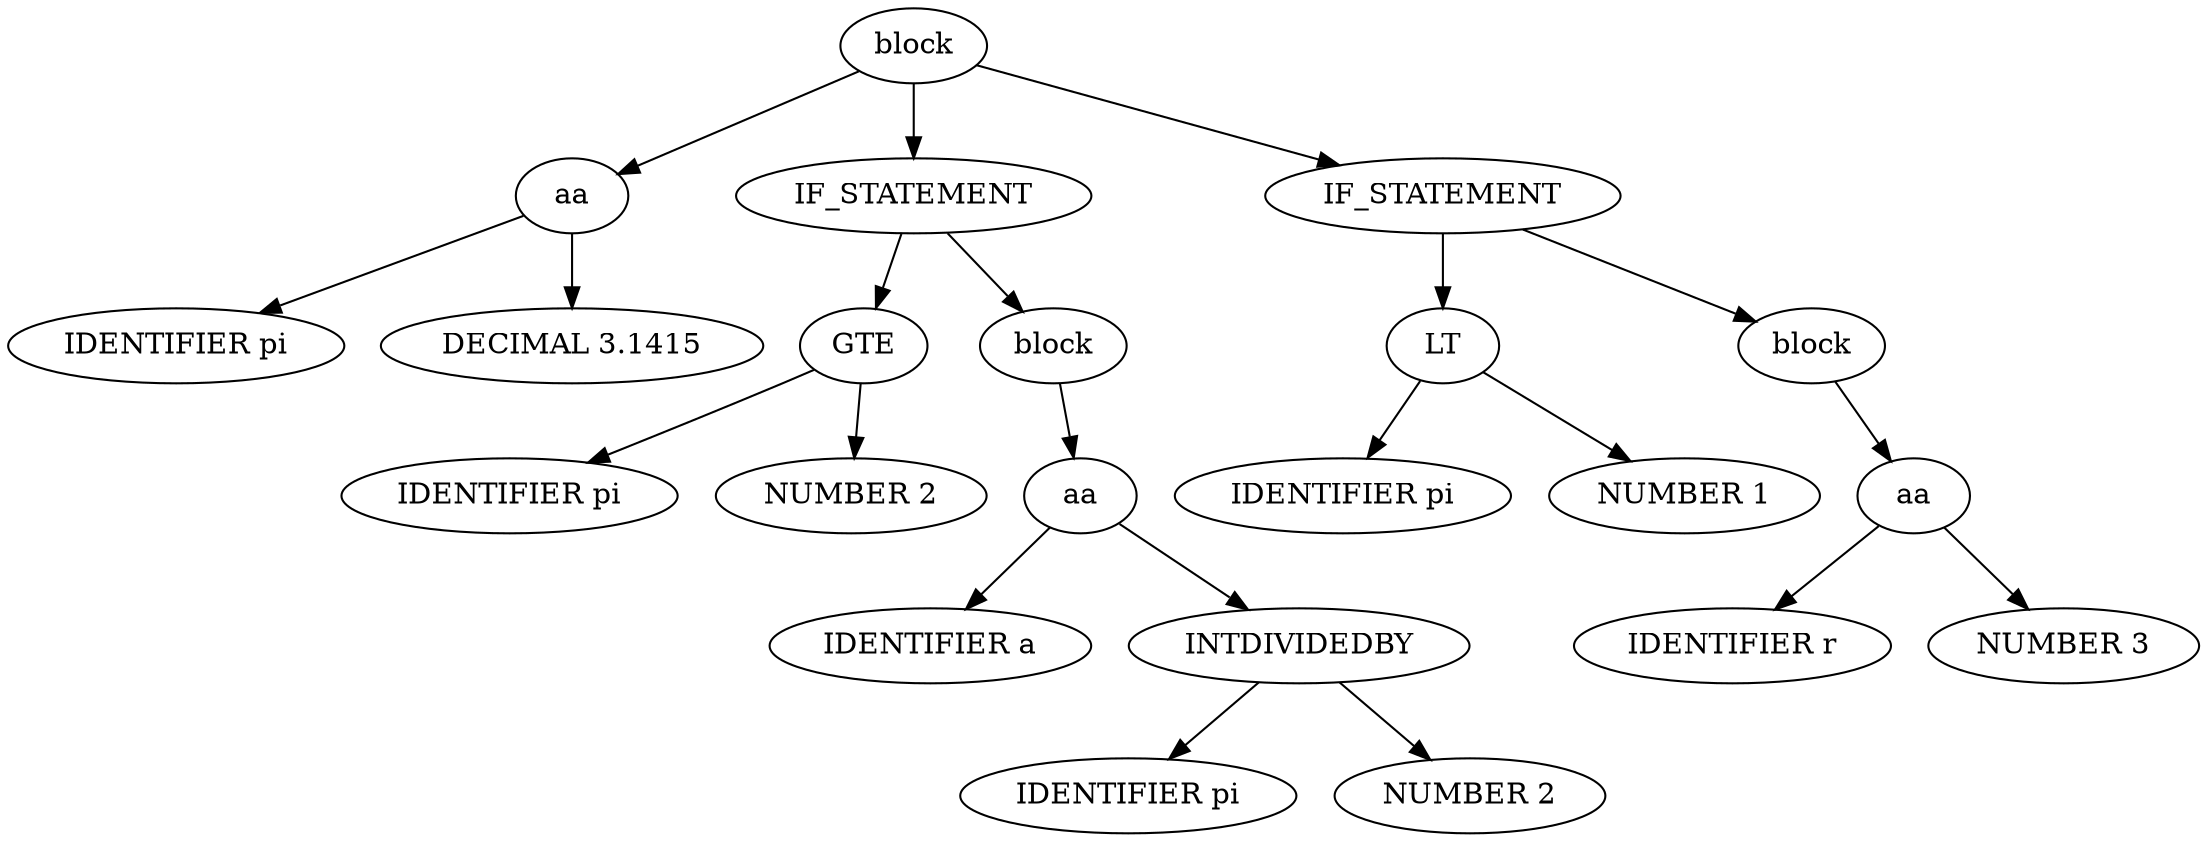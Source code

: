 digraph G {
aa3 [label="aa"];

block -> aa3;

IDENTIFIER4 [label="IDENTIFIER pi"];

aa3 -> IDENTIFIER4;

DECIMAL5 [label="DECIMAL 3.1415"];

aa3 -> DECIMAL5;

IF_STATEMENT6 [label="IF_STATEMENT"];

block -> IF_STATEMENT6;

GTE7 [label="GTE"];

IF_STATEMENT6 -> GTE7;

IDENTIFIER8 [label="IDENTIFIER pi"];

GTE7 -> IDENTIFIER8;

NUMBER9 [label="NUMBER 2"];

GTE7 -> NUMBER9;

block10 [label="block"];

IF_STATEMENT6 -> block10;

aa12 [label="aa"];

block10 -> aa12;

IDENTIFIER13 [label="IDENTIFIER a"];

aa12 -> IDENTIFIER13;

INTDIVIDEDBY14 [label="INTDIVIDEDBY"];

aa12 -> INTDIVIDEDBY14;

IDENTIFIER15 [label="IDENTIFIER pi"];

INTDIVIDEDBY14 -> IDENTIFIER15;

NUMBER16 [label="NUMBER 2"];

INTDIVIDEDBY14 -> NUMBER16;

IF_STATEMENT17 [label="IF_STATEMENT"];

block -> IF_STATEMENT17;

LT18 [label="LT"];

IF_STATEMENT17 -> LT18;

IDENTIFIER19 [label="IDENTIFIER pi"];

LT18 -> IDENTIFIER19;

NUMBER20 [label="NUMBER 1"];

LT18 -> NUMBER20;

block21 [label="block"];

IF_STATEMENT17 -> block21;

aa23 [label="aa"];

block21 -> aa23;

IDENTIFIER24 [label="IDENTIFIER r"];

aa23 -> IDENTIFIER24;

NUMBER25 [label="NUMBER 3"];

aa23 -> NUMBER25;

}
